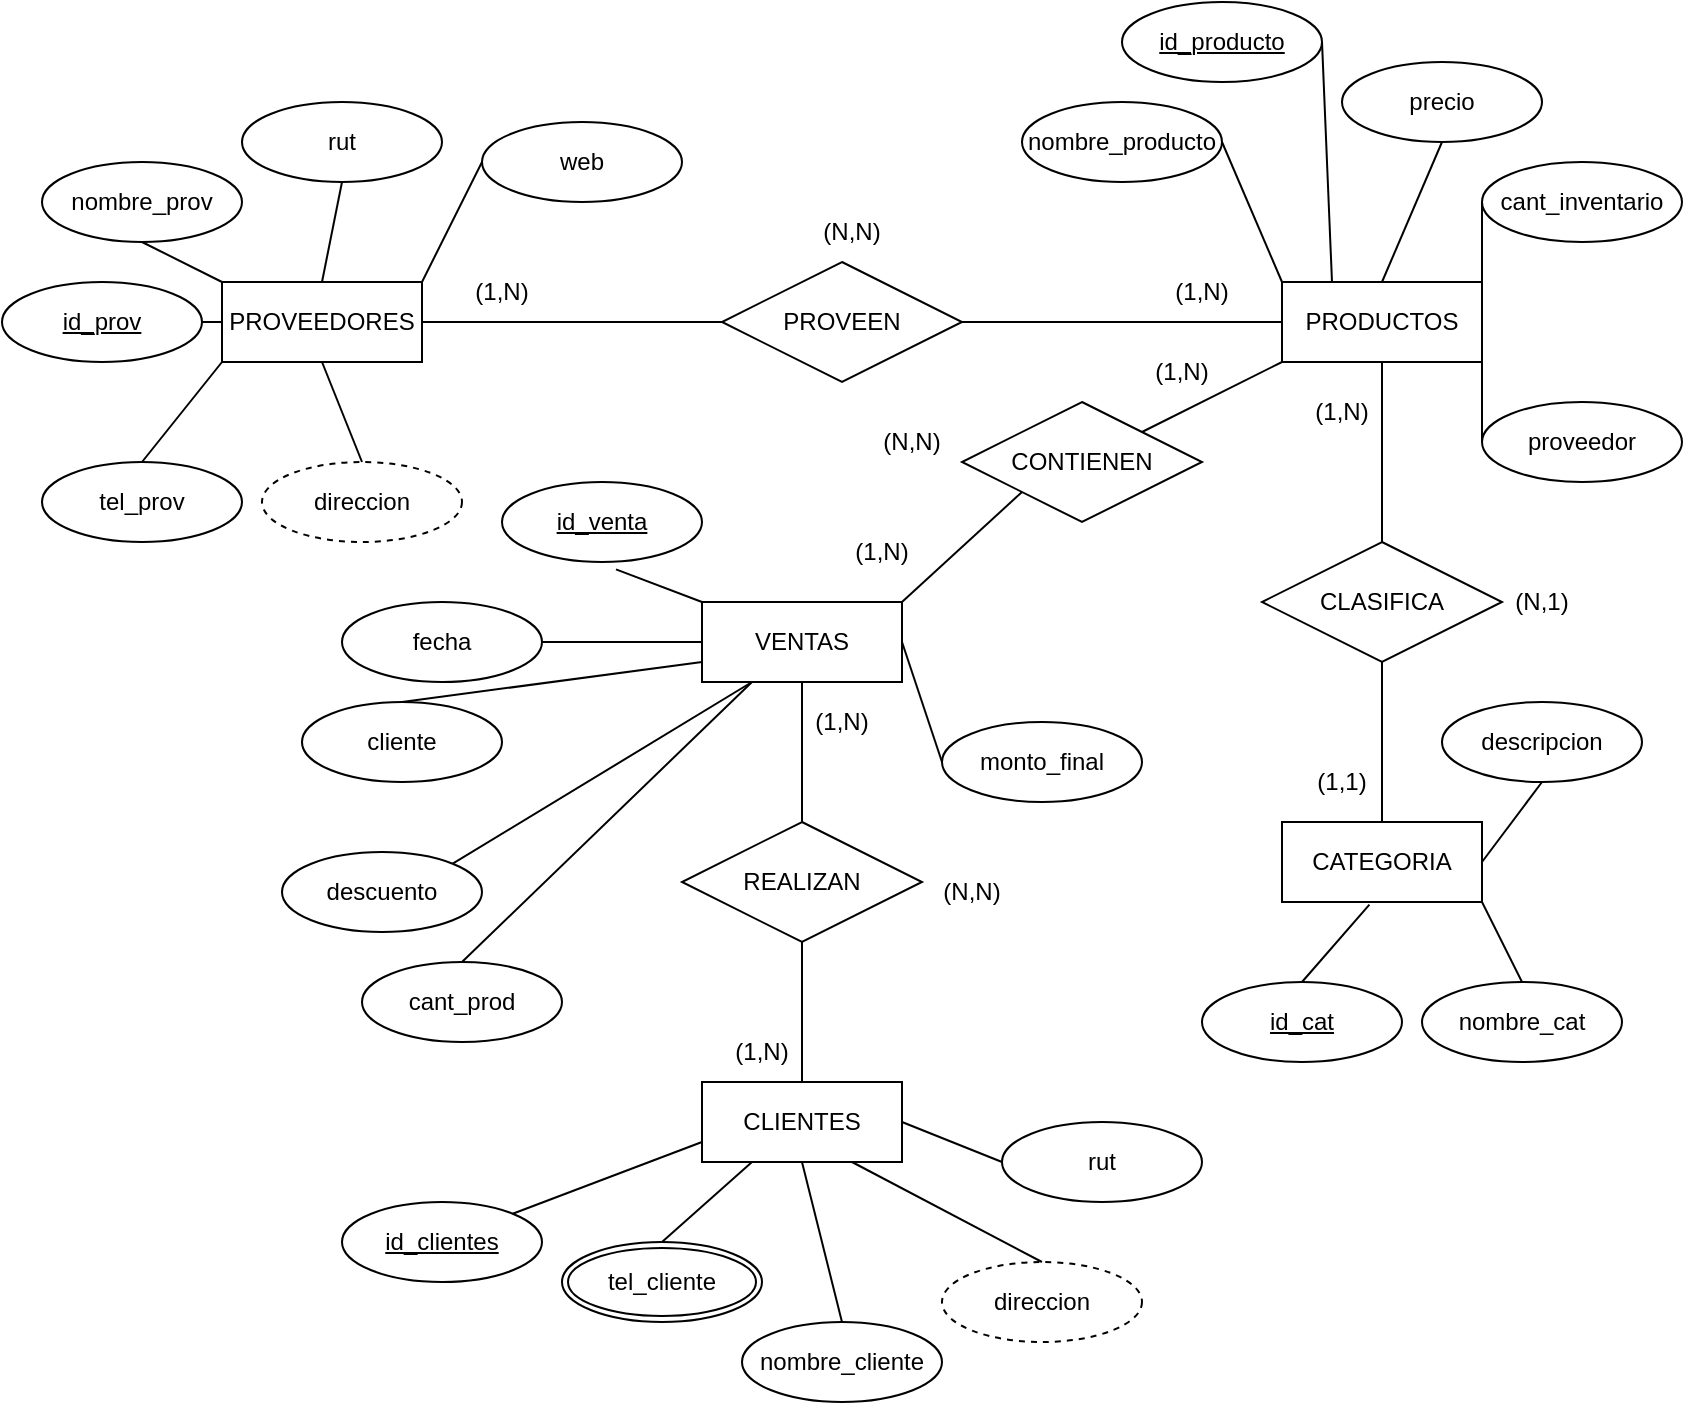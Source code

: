 <mxfile version="24.2.7" type="github">
  <diagram name="Página-1" id="73dXkLLCzqQTTENqm8xE">
    <mxGraphModel dx="1463" dy="652" grid="1" gridSize="10" guides="1" tooltips="1" connect="1" arrows="1" fold="1" page="1" pageScale="1" pageWidth="850" pageHeight="1100" math="0" shadow="0">
      <root>
        <mxCell id="0" />
        <mxCell id="1" parent="0" />
        <mxCell id="n6S3gs2xOK32fEynEW2d-1" value="PROVEEDORES" style="whiteSpace=wrap;html=1;align=center;" vertex="1" parent="1">
          <mxGeometry x="110" y="210" width="100" height="40" as="geometry" />
        </mxCell>
        <mxCell id="n6S3gs2xOK32fEynEW2d-2" value="CLIENTES" style="whiteSpace=wrap;html=1;align=center;" vertex="1" parent="1">
          <mxGeometry x="350" y="610" width="100" height="40" as="geometry" />
        </mxCell>
        <mxCell id="n6S3gs2xOK32fEynEW2d-3" value="PRODUCTOS" style="whiteSpace=wrap;html=1;align=center;" vertex="1" parent="1">
          <mxGeometry x="640" y="210" width="100" height="40" as="geometry" />
        </mxCell>
        <mxCell id="n6S3gs2xOK32fEynEW2d-4" value="VENTAS" style="whiteSpace=wrap;html=1;align=center;" vertex="1" parent="1">
          <mxGeometry x="350" y="370" width="100" height="40" as="geometry" />
        </mxCell>
        <mxCell id="n6S3gs2xOK32fEynEW2d-5" value="id_producto" style="ellipse;whiteSpace=wrap;html=1;align=center;fontStyle=4;" vertex="1" parent="1">
          <mxGeometry x="560" y="70" width="100" height="40" as="geometry" />
        </mxCell>
        <mxCell id="n6S3gs2xOK32fEynEW2d-6" value="nombre_prov" style="ellipse;whiteSpace=wrap;html=1;align=center;" vertex="1" parent="1">
          <mxGeometry x="20" y="150" width="100" height="40" as="geometry" />
        </mxCell>
        <mxCell id="n6S3gs2xOK32fEynEW2d-7" value="rut" style="ellipse;whiteSpace=wrap;html=1;align=center;" vertex="1" parent="1">
          <mxGeometry x="120" y="120" width="100" height="40" as="geometry" />
        </mxCell>
        <mxCell id="n6S3gs2xOK32fEynEW2d-8" value="id_prov" style="ellipse;whiteSpace=wrap;html=1;align=center;fontStyle=4;" vertex="1" parent="1">
          <mxGeometry y="210" width="100" height="40" as="geometry" />
        </mxCell>
        <mxCell id="n6S3gs2xOK32fEynEW2d-9" value="nombre_producto" style="ellipse;whiteSpace=wrap;html=1;align=center;" vertex="1" parent="1">
          <mxGeometry x="510" y="120" width="100" height="40" as="geometry" />
        </mxCell>
        <mxCell id="n6S3gs2xOK32fEynEW2d-10" value="precio" style="ellipse;whiteSpace=wrap;html=1;align=center;" vertex="1" parent="1">
          <mxGeometry x="670" y="100" width="100" height="40" as="geometry" />
        </mxCell>
        <mxCell id="n6S3gs2xOK32fEynEW2d-11" value="cant_inventario" style="ellipse;whiteSpace=wrap;html=1;align=center;" vertex="1" parent="1">
          <mxGeometry x="740" y="150" width="100" height="40" as="geometry" />
        </mxCell>
        <mxCell id="n6S3gs2xOK32fEynEW2d-12" value="proveedor" style="ellipse;whiteSpace=wrap;html=1;align=center;" vertex="1" parent="1">
          <mxGeometry x="740" y="270" width="100" height="40" as="geometry" />
        </mxCell>
        <mxCell id="n6S3gs2xOK32fEynEW2d-13" value="CATEGORIA" style="whiteSpace=wrap;html=1;align=center;" vertex="1" parent="1">
          <mxGeometry x="640" y="480" width="100" height="40" as="geometry" />
        </mxCell>
        <mxCell id="n6S3gs2xOK32fEynEW2d-14" value="id_cat" style="ellipse;whiteSpace=wrap;html=1;align=center;fontStyle=4;" vertex="1" parent="1">
          <mxGeometry x="600" y="560" width="100" height="40" as="geometry" />
        </mxCell>
        <mxCell id="n6S3gs2xOK32fEynEW2d-15" value="" style="endArrow=none;html=1;rounded=0;exitX=0.5;exitY=0;exitDx=0;exitDy=0;entryX=0.437;entryY=1.033;entryDx=0;entryDy=0;entryPerimeter=0;" edge="1" parent="1" source="n6S3gs2xOK32fEynEW2d-14" target="n6S3gs2xOK32fEynEW2d-13">
          <mxGeometry relative="1" as="geometry">
            <mxPoint x="270" y="420" as="sourcePoint" />
            <mxPoint x="630" y="520" as="targetPoint" />
            <Array as="points" />
          </mxGeometry>
        </mxCell>
        <mxCell id="n6S3gs2xOK32fEynEW2d-16" value="" style="endArrow=none;html=1;rounded=0;exitX=1;exitY=0.5;exitDx=0;exitDy=0;entryX=0;entryY=0.5;entryDx=0;entryDy=0;" edge="1" parent="1" source="n6S3gs2xOK32fEynEW2d-8" target="n6S3gs2xOK32fEynEW2d-1">
          <mxGeometry relative="1" as="geometry">
            <mxPoint x="70" y="300" as="sourcePoint" />
            <mxPoint x="110" y="250" as="targetPoint" />
          </mxGeometry>
        </mxCell>
        <mxCell id="n6S3gs2xOK32fEynEW2d-18" value="" style="endArrow=none;html=1;rounded=0;exitX=1;exitY=0.5;exitDx=0;exitDy=0;entryX=0.25;entryY=0;entryDx=0;entryDy=0;" edge="1" parent="1" source="n6S3gs2xOK32fEynEW2d-5" target="n6S3gs2xOK32fEynEW2d-3">
          <mxGeometry relative="1" as="geometry">
            <mxPoint x="340" y="170" as="sourcePoint" />
            <mxPoint x="500" y="170" as="targetPoint" />
          </mxGeometry>
        </mxCell>
        <mxCell id="n6S3gs2xOK32fEynEW2d-19" value="nombre_cat" style="ellipse;whiteSpace=wrap;html=1;align=center;" vertex="1" parent="1">
          <mxGeometry x="710" y="560" width="100" height="40" as="geometry" />
        </mxCell>
        <mxCell id="n6S3gs2xOK32fEynEW2d-20" value="descripcion" style="ellipse;whiteSpace=wrap;html=1;align=center;" vertex="1" parent="1">
          <mxGeometry x="720" y="420" width="100" height="40" as="geometry" />
        </mxCell>
        <mxCell id="n6S3gs2xOK32fEynEW2d-21" value="" style="endArrow=none;html=1;rounded=0;exitX=1;exitY=0.5;exitDx=0;exitDy=0;entryX=0.5;entryY=1;entryDx=0;entryDy=0;" edge="1" parent="1" source="n6S3gs2xOK32fEynEW2d-13" target="n6S3gs2xOK32fEynEW2d-20">
          <mxGeometry relative="1" as="geometry">
            <mxPoint x="260" y="420" as="sourcePoint" />
            <mxPoint x="420" y="420" as="targetPoint" />
          </mxGeometry>
        </mxCell>
        <mxCell id="n6S3gs2xOK32fEynEW2d-22" value="" style="endArrow=none;html=1;rounded=0;exitX=1;exitY=1;exitDx=0;exitDy=0;entryX=0.5;entryY=0;entryDx=0;entryDy=0;" edge="1" parent="1" source="n6S3gs2xOK32fEynEW2d-13" target="n6S3gs2xOK32fEynEW2d-19">
          <mxGeometry relative="1" as="geometry">
            <mxPoint x="420" y="520" as="sourcePoint" />
            <mxPoint x="580" y="520" as="targetPoint" />
          </mxGeometry>
        </mxCell>
        <mxCell id="n6S3gs2xOK32fEynEW2d-23" value="fecha" style="ellipse;whiteSpace=wrap;html=1;align=center;" vertex="1" parent="1">
          <mxGeometry x="170" y="370" width="100" height="40" as="geometry" />
        </mxCell>
        <mxCell id="n6S3gs2xOK32fEynEW2d-24" value="id_venta" style="ellipse;whiteSpace=wrap;html=1;align=center;fontStyle=4;" vertex="1" parent="1">
          <mxGeometry x="250" y="310" width="100" height="40" as="geometry" />
        </mxCell>
        <mxCell id="n6S3gs2xOK32fEynEW2d-25" value="" style="endArrow=none;html=1;rounded=0;exitX=0.57;exitY=1.092;exitDx=0;exitDy=0;exitPerimeter=0;entryX=0;entryY=0;entryDx=0;entryDy=0;" edge="1" parent="1" source="n6S3gs2xOK32fEynEW2d-24" target="n6S3gs2xOK32fEynEW2d-4">
          <mxGeometry relative="1" as="geometry">
            <mxPoint x="140" y="490" as="sourcePoint" />
            <mxPoint x="300" y="490" as="targetPoint" />
          </mxGeometry>
        </mxCell>
        <mxCell id="n6S3gs2xOK32fEynEW2d-26" value="" style="endArrow=none;html=1;rounded=0;exitX=1;exitY=0.5;exitDx=0;exitDy=0;entryX=0;entryY=0.5;entryDx=0;entryDy=0;" edge="1" parent="1" source="n6S3gs2xOK32fEynEW2d-23" target="n6S3gs2xOK32fEynEW2d-4">
          <mxGeometry relative="1" as="geometry">
            <mxPoint x="120" y="580" as="sourcePoint" />
            <mxPoint x="280" y="580" as="targetPoint" />
          </mxGeometry>
        </mxCell>
        <mxCell id="n6S3gs2xOK32fEynEW2d-27" value="cliente" style="ellipse;whiteSpace=wrap;html=1;align=center;" vertex="1" parent="1">
          <mxGeometry x="150" y="420" width="100" height="40" as="geometry" />
        </mxCell>
        <mxCell id="n6S3gs2xOK32fEynEW2d-28" value="descuento" style="ellipse;whiteSpace=wrap;html=1;align=center;" vertex="1" parent="1">
          <mxGeometry x="140" y="495" width="100" height="40" as="geometry" />
        </mxCell>
        <mxCell id="n6S3gs2xOK32fEynEW2d-29" value="monto_final" style="ellipse;whiteSpace=wrap;html=1;align=center;" vertex="1" parent="1">
          <mxGeometry x="470" y="430" width="100" height="40" as="geometry" />
        </mxCell>
        <mxCell id="n6S3gs2xOK32fEynEW2d-30" value="" style="endArrow=none;html=1;rounded=0;exitX=0.5;exitY=1;exitDx=0;exitDy=0;entryX=0;entryY=0;entryDx=0;entryDy=0;" edge="1" parent="1" source="n6S3gs2xOK32fEynEW2d-6" target="n6S3gs2xOK32fEynEW2d-1">
          <mxGeometry relative="1" as="geometry">
            <mxPoint x="110" y="300" as="sourcePoint" />
            <mxPoint x="270" y="300" as="targetPoint" />
          </mxGeometry>
        </mxCell>
        <mxCell id="n6S3gs2xOK32fEynEW2d-31" value="" style="endArrow=none;html=1;rounded=0;exitX=0.5;exitY=1;exitDx=0;exitDy=0;entryX=0.5;entryY=0;entryDx=0;entryDy=0;" edge="1" parent="1" source="n6S3gs2xOK32fEynEW2d-7" target="n6S3gs2xOK32fEynEW2d-1">
          <mxGeometry relative="1" as="geometry">
            <mxPoint x="110" y="300" as="sourcePoint" />
            <mxPoint x="270" y="300" as="targetPoint" />
          </mxGeometry>
        </mxCell>
        <mxCell id="n6S3gs2xOK32fEynEW2d-32" value="" style="endArrow=none;html=1;rounded=0;exitX=1;exitY=0.5;exitDx=0;exitDy=0;entryX=0;entryY=0;entryDx=0;entryDy=0;" edge="1" parent="1" source="n6S3gs2xOK32fEynEW2d-9" target="n6S3gs2xOK32fEynEW2d-3">
          <mxGeometry relative="1" as="geometry">
            <mxPoint x="360" y="160" as="sourcePoint" />
            <mxPoint x="520" y="160" as="targetPoint" />
          </mxGeometry>
        </mxCell>
        <mxCell id="n6S3gs2xOK32fEynEW2d-33" value="" style="endArrow=none;html=1;rounded=0;exitX=0.5;exitY=0;exitDx=0;exitDy=0;entryX=0.5;entryY=1;entryDx=0;entryDy=0;" edge="1" parent="1" source="n6S3gs2xOK32fEynEW2d-3" target="n6S3gs2xOK32fEynEW2d-10">
          <mxGeometry relative="1" as="geometry">
            <mxPoint x="350" y="220" as="sourcePoint" />
            <mxPoint x="510" y="220" as="targetPoint" />
          </mxGeometry>
        </mxCell>
        <mxCell id="n6S3gs2xOK32fEynEW2d-34" value="" style="endArrow=none;html=1;rounded=0;exitX=1;exitY=0;exitDx=0;exitDy=0;entryX=0;entryY=0.5;entryDx=0;entryDy=0;" edge="1" parent="1" source="n6S3gs2xOK32fEynEW2d-3" target="n6S3gs2xOK32fEynEW2d-11">
          <mxGeometry relative="1" as="geometry">
            <mxPoint x="390" y="200" as="sourcePoint" />
            <mxPoint x="550" y="200" as="targetPoint" />
          </mxGeometry>
        </mxCell>
        <mxCell id="n6S3gs2xOK32fEynEW2d-35" value="" style="endArrow=none;html=1;rounded=0;exitX=1;exitY=1;exitDx=0;exitDy=0;entryX=0;entryY=0.5;entryDx=0;entryDy=0;" edge="1" parent="1" source="n6S3gs2xOK32fEynEW2d-3" target="n6S3gs2xOK32fEynEW2d-12">
          <mxGeometry relative="1" as="geometry">
            <mxPoint x="360" y="250" as="sourcePoint" />
            <mxPoint x="520" y="250" as="targetPoint" />
          </mxGeometry>
        </mxCell>
        <mxCell id="n6S3gs2xOK32fEynEW2d-36" value="tel_prov" style="ellipse;whiteSpace=wrap;html=1;align=center;" vertex="1" parent="1">
          <mxGeometry x="20" y="300" width="100" height="40" as="geometry" />
        </mxCell>
        <mxCell id="n6S3gs2xOK32fEynEW2d-37" value="" style="endArrow=none;html=1;rounded=0;exitX=0;exitY=1;exitDx=0;exitDy=0;entryX=0.5;entryY=0;entryDx=0;entryDy=0;" edge="1" parent="1" source="n6S3gs2xOK32fEynEW2d-1" target="n6S3gs2xOK32fEynEW2d-36">
          <mxGeometry relative="1" as="geometry">
            <mxPoint x="70" y="390" as="sourcePoint" />
            <mxPoint x="230" y="390" as="targetPoint" />
          </mxGeometry>
        </mxCell>
        <mxCell id="n6S3gs2xOK32fEynEW2d-38" value="web" style="ellipse;whiteSpace=wrap;html=1;align=center;" vertex="1" parent="1">
          <mxGeometry x="240" y="130" width="100" height="40" as="geometry" />
        </mxCell>
        <mxCell id="n6S3gs2xOK32fEynEW2d-39" value="" style="endArrow=none;html=1;rounded=0;exitX=1;exitY=0;exitDx=0;exitDy=0;entryX=0;entryY=0.5;entryDx=0;entryDy=0;" edge="1" parent="1" source="n6S3gs2xOK32fEynEW2d-1" target="n6S3gs2xOK32fEynEW2d-38">
          <mxGeometry relative="1" as="geometry">
            <mxPoint x="150" y="380" as="sourcePoint" />
            <mxPoint x="310" y="380" as="targetPoint" />
          </mxGeometry>
        </mxCell>
        <mxCell id="n6S3gs2xOK32fEynEW2d-40" value="tel_cliente" style="ellipse;shape=doubleEllipse;margin=3;whiteSpace=wrap;html=1;align=center;" vertex="1" parent="1">
          <mxGeometry x="280" y="690" width="100" height="40" as="geometry" />
        </mxCell>
        <mxCell id="n6S3gs2xOK32fEynEW2d-41" value="" style="endArrow=none;html=1;rounded=0;exitX=0.25;exitY=1;exitDx=0;exitDy=0;entryX=0.5;entryY=0;entryDx=0;entryDy=0;" edge="1" parent="1" source="n6S3gs2xOK32fEynEW2d-2" target="n6S3gs2xOK32fEynEW2d-40">
          <mxGeometry relative="1" as="geometry">
            <mxPoint x="80" y="380" as="sourcePoint" />
            <mxPoint x="240" y="380" as="targetPoint" />
          </mxGeometry>
        </mxCell>
        <mxCell id="n6S3gs2xOK32fEynEW2d-42" value="" style="endArrow=none;html=1;rounded=0;entryX=0.25;entryY=1;entryDx=0;entryDy=0;exitX=1;exitY=0;exitDx=0;exitDy=0;" edge="1" parent="1" source="n6S3gs2xOK32fEynEW2d-28" target="n6S3gs2xOK32fEynEW2d-4">
          <mxGeometry relative="1" as="geometry">
            <mxPoint x="40" y="570" as="sourcePoint" />
            <mxPoint x="200" y="570" as="targetPoint" />
          </mxGeometry>
        </mxCell>
        <mxCell id="n6S3gs2xOK32fEynEW2d-43" value="" style="endArrow=none;html=1;rounded=0;entryX=0;entryY=0.75;entryDx=0;entryDy=0;exitX=0.5;exitY=0;exitDx=0;exitDy=0;" edge="1" parent="1" source="n6S3gs2xOK32fEynEW2d-27" target="n6S3gs2xOK32fEynEW2d-4">
          <mxGeometry relative="1" as="geometry">
            <mxPoint x="10" y="570" as="sourcePoint" />
            <mxPoint x="170" y="570" as="targetPoint" />
            <Array as="points" />
          </mxGeometry>
        </mxCell>
        <mxCell id="n6S3gs2xOK32fEynEW2d-44" value="" style="endArrow=none;html=1;rounded=0;entryX=0;entryY=0.5;entryDx=0;entryDy=0;exitX=1;exitY=0.5;exitDx=0;exitDy=0;" edge="1" parent="1" source="n6S3gs2xOK32fEynEW2d-4" target="n6S3gs2xOK32fEynEW2d-29">
          <mxGeometry relative="1" as="geometry">
            <mxPoint x="220" y="320" as="sourcePoint" />
            <mxPoint x="380" y="310" as="targetPoint" />
          </mxGeometry>
        </mxCell>
        <mxCell id="n6S3gs2xOK32fEynEW2d-45" value="direccion" style="ellipse;whiteSpace=wrap;html=1;align=center;dashed=1;" vertex="1" parent="1">
          <mxGeometry x="130" y="300" width="100" height="40" as="geometry" />
        </mxCell>
        <mxCell id="n6S3gs2xOK32fEynEW2d-46" value="" style="endArrow=none;html=1;rounded=0;exitX=0.5;exitY=1;exitDx=0;exitDy=0;entryX=0.5;entryY=0;entryDx=0;entryDy=0;" edge="1" parent="1" source="n6S3gs2xOK32fEynEW2d-1" target="n6S3gs2xOK32fEynEW2d-45">
          <mxGeometry relative="1" as="geometry">
            <mxPoint x="70" y="400" as="sourcePoint" />
            <mxPoint x="230" y="400" as="targetPoint" />
          </mxGeometry>
        </mxCell>
        <mxCell id="n6S3gs2xOK32fEynEW2d-47" value="rut" style="ellipse;whiteSpace=wrap;html=1;align=center;" vertex="1" parent="1">
          <mxGeometry x="500" y="630" width="100" height="40" as="geometry" />
        </mxCell>
        <mxCell id="n6S3gs2xOK32fEynEW2d-48" value="" style="endArrow=none;html=1;rounded=0;exitX=0;exitY=0.5;exitDx=0;exitDy=0;entryX=1;entryY=0.5;entryDx=0;entryDy=0;" edge="1" parent="1" source="n6S3gs2xOK32fEynEW2d-47" target="n6S3gs2xOK32fEynEW2d-2">
          <mxGeometry relative="1" as="geometry">
            <mxPoint x="500" y="500" as="sourcePoint" />
            <mxPoint x="660" y="500" as="targetPoint" />
          </mxGeometry>
        </mxCell>
        <mxCell id="n6S3gs2xOK32fEynEW2d-50" value="nombre_cliente" style="ellipse;whiteSpace=wrap;html=1;align=center;" vertex="1" parent="1">
          <mxGeometry x="370" y="730" width="100" height="40" as="geometry" />
        </mxCell>
        <mxCell id="n6S3gs2xOK32fEynEW2d-51" value="" style="endArrow=none;html=1;rounded=0;exitX=0.5;exitY=1;exitDx=0;exitDy=0;entryX=0.5;entryY=0;entryDx=0;entryDy=0;" edge="1" parent="1" source="n6S3gs2xOK32fEynEW2d-2" target="n6S3gs2xOK32fEynEW2d-50">
          <mxGeometry relative="1" as="geometry">
            <mxPoint x="180" y="420" as="sourcePoint" />
            <mxPoint x="340" y="420" as="targetPoint" />
          </mxGeometry>
        </mxCell>
        <mxCell id="n6S3gs2xOK32fEynEW2d-52" value="direccion" style="ellipse;whiteSpace=wrap;html=1;align=center;dashed=1;" vertex="1" parent="1">
          <mxGeometry x="470" y="700" width="100" height="40" as="geometry" />
        </mxCell>
        <mxCell id="n6S3gs2xOK32fEynEW2d-53" value="" style="endArrow=none;html=1;rounded=0;exitX=0.75;exitY=1;exitDx=0;exitDy=0;entryX=0.5;entryY=0;entryDx=0;entryDy=0;" edge="1" parent="1" source="n6S3gs2xOK32fEynEW2d-2" target="n6S3gs2xOK32fEynEW2d-52">
          <mxGeometry relative="1" as="geometry">
            <mxPoint x="280" y="460" as="sourcePoint" />
            <mxPoint x="440" y="460" as="targetPoint" />
          </mxGeometry>
        </mxCell>
        <mxCell id="n6S3gs2xOK32fEynEW2d-54" value="CLASIFICA" style="shape=rhombus;perimeter=rhombusPerimeter;whiteSpace=wrap;html=1;align=center;" vertex="1" parent="1">
          <mxGeometry x="630" y="340" width="120" height="60" as="geometry" />
        </mxCell>
        <mxCell id="n6S3gs2xOK32fEynEW2d-55" value="" style="endArrow=none;html=1;rounded=0;entryX=0.5;entryY=1;entryDx=0;entryDy=0;exitX=0.5;exitY=0;exitDx=0;exitDy=0;" edge="1" parent="1" source="n6S3gs2xOK32fEynEW2d-54" target="n6S3gs2xOK32fEynEW2d-3">
          <mxGeometry relative="1" as="geometry">
            <mxPoint x="530" y="290" as="sourcePoint" />
            <mxPoint x="690" y="290" as="targetPoint" />
          </mxGeometry>
        </mxCell>
        <mxCell id="n6S3gs2xOK32fEynEW2d-56" value="" style="endArrow=none;html=1;rounded=0;entryX=0.5;entryY=1;entryDx=0;entryDy=0;exitX=0.5;exitY=0;exitDx=0;exitDy=0;" edge="1" parent="1" source="n6S3gs2xOK32fEynEW2d-13" target="n6S3gs2xOK32fEynEW2d-54">
          <mxGeometry relative="1" as="geometry">
            <mxPoint x="520" y="430" as="sourcePoint" />
            <mxPoint x="680" y="430" as="targetPoint" />
          </mxGeometry>
        </mxCell>
        <mxCell id="n6S3gs2xOK32fEynEW2d-58" value="PROVEEN" style="shape=rhombus;perimeter=rhombusPerimeter;whiteSpace=wrap;html=1;align=center;" vertex="1" parent="1">
          <mxGeometry x="360" y="200" width="120" height="60" as="geometry" />
        </mxCell>
        <mxCell id="n6S3gs2xOK32fEynEW2d-59" value="" style="endArrow=none;html=1;rounded=0;exitX=1;exitY=0.5;exitDx=0;exitDy=0;entryX=0;entryY=0.5;entryDx=0;entryDy=0;" edge="1" parent="1" source="n6S3gs2xOK32fEynEW2d-1" target="n6S3gs2xOK32fEynEW2d-58">
          <mxGeometry relative="1" as="geometry">
            <mxPoint x="220" y="250" as="sourcePoint" />
            <mxPoint x="380" y="250" as="targetPoint" />
          </mxGeometry>
        </mxCell>
        <mxCell id="n6S3gs2xOK32fEynEW2d-60" value="" style="endArrow=none;html=1;rounded=0;exitX=1;exitY=0.5;exitDx=0;exitDy=0;entryX=0;entryY=0.5;entryDx=0;entryDy=0;" edge="1" parent="1" source="n6S3gs2xOK32fEynEW2d-58" target="n6S3gs2xOK32fEynEW2d-3">
          <mxGeometry relative="1" as="geometry">
            <mxPoint x="470" y="280" as="sourcePoint" />
            <mxPoint x="630" y="280" as="targetPoint" />
          </mxGeometry>
        </mxCell>
        <mxCell id="n6S3gs2xOK32fEynEW2d-61" value="CONTIENEN" style="shape=rhombus;perimeter=rhombusPerimeter;whiteSpace=wrap;html=1;align=center;" vertex="1" parent="1">
          <mxGeometry x="480" y="270" width="120" height="60" as="geometry" />
        </mxCell>
        <mxCell id="n6S3gs2xOK32fEynEW2d-62" value="" style="endArrow=none;html=1;rounded=0;exitX=1;exitY=0;exitDx=0;exitDy=0;entryX=0;entryY=1;entryDx=0;entryDy=0;" edge="1" parent="1" source="n6S3gs2xOK32fEynEW2d-4" target="n6S3gs2xOK32fEynEW2d-61">
          <mxGeometry relative="1" as="geometry">
            <mxPoint x="460" y="370" as="sourcePoint" />
            <mxPoint x="620" y="370" as="targetPoint" />
          </mxGeometry>
        </mxCell>
        <mxCell id="n6S3gs2xOK32fEynEW2d-63" value="" style="endArrow=none;html=1;rounded=0;exitX=0;exitY=1;exitDx=0;exitDy=0;entryX=1;entryY=0;entryDx=0;entryDy=0;" edge="1" parent="1" source="n6S3gs2xOK32fEynEW2d-3" target="n6S3gs2xOK32fEynEW2d-61">
          <mxGeometry relative="1" as="geometry">
            <mxPoint x="650" y="310" as="sourcePoint" />
            <mxPoint x="810" y="310" as="targetPoint" />
          </mxGeometry>
        </mxCell>
        <mxCell id="n6S3gs2xOK32fEynEW2d-64" value="id_clientes" style="ellipse;whiteSpace=wrap;html=1;align=center;fontStyle=4;" vertex="1" parent="1">
          <mxGeometry x="170" y="670" width="100" height="40" as="geometry" />
        </mxCell>
        <mxCell id="n6S3gs2xOK32fEynEW2d-65" value="" style="endArrow=none;html=1;rounded=0;exitX=0.5;exitY=1;exitDx=0;exitDy=0;entryX=0.5;entryY=0;entryDx=0;entryDy=0;" edge="1" parent="1" source="n6S3gs2xOK32fEynEW2d-4" target="n6S3gs2xOK32fEynEW2d-67">
          <mxGeometry relative="1" as="geometry">
            <mxPoint x="660" y="510" as="sourcePoint" />
            <mxPoint x="820" y="510" as="targetPoint" />
          </mxGeometry>
        </mxCell>
        <mxCell id="n6S3gs2xOK32fEynEW2d-66" value="" style="endArrow=none;html=1;rounded=0;exitX=1;exitY=0;exitDx=0;exitDy=0;entryX=0;entryY=0.75;entryDx=0;entryDy=0;" edge="1" parent="1" source="n6S3gs2xOK32fEynEW2d-64" target="n6S3gs2xOK32fEynEW2d-2">
          <mxGeometry relative="1" as="geometry">
            <mxPoint x="240" y="650" as="sourcePoint" />
            <mxPoint x="400" y="650" as="targetPoint" />
          </mxGeometry>
        </mxCell>
        <mxCell id="n6S3gs2xOK32fEynEW2d-67" value="REALIZAN" style="shape=rhombus;perimeter=rhombusPerimeter;whiteSpace=wrap;html=1;align=center;" vertex="1" parent="1">
          <mxGeometry x="340" y="480" width="120" height="60" as="geometry" />
        </mxCell>
        <mxCell id="n6S3gs2xOK32fEynEW2d-68" value="" style="endArrow=none;html=1;rounded=0;entryX=0.5;entryY=0;entryDx=0;entryDy=0;exitX=0.5;exitY=1;exitDx=0;exitDy=0;" edge="1" parent="1" source="n6S3gs2xOK32fEynEW2d-67" target="n6S3gs2xOK32fEynEW2d-2">
          <mxGeometry relative="1" as="geometry">
            <mxPoint x="190" y="590" as="sourcePoint" />
            <mxPoint x="350" y="590" as="targetPoint" />
          </mxGeometry>
        </mxCell>
        <mxCell id="n6S3gs2xOK32fEynEW2d-69" value="(1,N)" style="text;strokeColor=none;align=center;fillColor=none;html=1;verticalAlign=middle;whiteSpace=wrap;rounded=0;" vertex="1" parent="1">
          <mxGeometry x="570" y="200" width="60" height="30" as="geometry" />
        </mxCell>
        <mxCell id="n6S3gs2xOK32fEynEW2d-70" value="(1,N)" style="text;strokeColor=none;align=center;fillColor=none;html=1;verticalAlign=middle;whiteSpace=wrap;rounded=0;" vertex="1" parent="1">
          <mxGeometry x="220" y="200" width="60" height="30" as="geometry" />
        </mxCell>
        <mxCell id="n6S3gs2xOK32fEynEW2d-71" value="(N,N)" style="text;strokeColor=none;align=center;fillColor=none;html=1;verticalAlign=middle;whiteSpace=wrap;rounded=0;" vertex="1" parent="1">
          <mxGeometry x="395" y="170" width="60" height="30" as="geometry" />
        </mxCell>
        <mxCell id="n6S3gs2xOK32fEynEW2d-72" value="(1,1)" style="text;strokeColor=none;align=center;fillColor=none;html=1;verticalAlign=middle;whiteSpace=wrap;rounded=0;" vertex="1" parent="1">
          <mxGeometry x="640" y="445" width="60" height="30" as="geometry" />
        </mxCell>
        <mxCell id="n6S3gs2xOK32fEynEW2d-73" value="(1,N)" style="text;strokeColor=none;align=center;fillColor=none;html=1;verticalAlign=middle;whiteSpace=wrap;rounded=0;" vertex="1" parent="1">
          <mxGeometry x="640" y="260" width="60" height="30" as="geometry" />
        </mxCell>
        <mxCell id="n6S3gs2xOK32fEynEW2d-74" value="(N,1)" style="text;strokeColor=none;align=center;fillColor=none;html=1;verticalAlign=middle;whiteSpace=wrap;rounded=0;" vertex="1" parent="1">
          <mxGeometry x="740" y="355" width="60" height="30" as="geometry" />
        </mxCell>
        <mxCell id="n6S3gs2xOK32fEynEW2d-75" value="(1,N)" style="text;strokeColor=none;align=center;fillColor=none;html=1;verticalAlign=middle;whiteSpace=wrap;rounded=0;" vertex="1" parent="1">
          <mxGeometry x="350" y="580" width="60" height="30" as="geometry" />
        </mxCell>
        <mxCell id="n6S3gs2xOK32fEynEW2d-76" value="(1,N)" style="text;strokeColor=none;align=center;fillColor=none;html=1;verticalAlign=middle;whiteSpace=wrap;rounded=0;" vertex="1" parent="1">
          <mxGeometry x="390" y="415" width="60" height="30" as="geometry" />
        </mxCell>
        <mxCell id="n6S3gs2xOK32fEynEW2d-77" value="(N,N)" style="text;strokeColor=none;align=center;fillColor=none;html=1;verticalAlign=middle;whiteSpace=wrap;rounded=0;" vertex="1" parent="1">
          <mxGeometry x="455" y="500" width="60" height="30" as="geometry" />
        </mxCell>
        <mxCell id="n6S3gs2xOK32fEynEW2d-78" value="(1,N)" style="text;strokeColor=none;align=center;fillColor=none;html=1;verticalAlign=middle;whiteSpace=wrap;rounded=0;" vertex="1" parent="1">
          <mxGeometry x="560" y="240" width="60" height="30" as="geometry" />
        </mxCell>
        <mxCell id="n6S3gs2xOK32fEynEW2d-79" value="(1,N)" style="text;strokeColor=none;align=center;fillColor=none;html=1;verticalAlign=middle;whiteSpace=wrap;rounded=0;" vertex="1" parent="1">
          <mxGeometry x="410" y="330" width="60" height="30" as="geometry" />
        </mxCell>
        <mxCell id="n6S3gs2xOK32fEynEW2d-80" value="(N,N)" style="text;strokeColor=none;align=center;fillColor=none;html=1;verticalAlign=middle;whiteSpace=wrap;rounded=0;" vertex="1" parent="1">
          <mxGeometry x="425" y="275" width="60" height="30" as="geometry" />
        </mxCell>
        <mxCell id="n6S3gs2xOK32fEynEW2d-81" value="cant_prod" style="ellipse;whiteSpace=wrap;html=1;align=center;" vertex="1" parent="1">
          <mxGeometry x="180" y="550" width="100" height="40" as="geometry" />
        </mxCell>
        <mxCell id="n6S3gs2xOK32fEynEW2d-82" value="" style="endArrow=none;html=1;rounded=0;entryX=0.25;entryY=1;entryDx=0;entryDy=0;exitX=0.5;exitY=0;exitDx=0;exitDy=0;" edge="1" parent="1" source="n6S3gs2xOK32fEynEW2d-81" target="n6S3gs2xOK32fEynEW2d-4">
          <mxGeometry relative="1" as="geometry">
            <mxPoint x="50" y="480" as="sourcePoint" />
            <mxPoint x="210" y="480" as="targetPoint" />
          </mxGeometry>
        </mxCell>
      </root>
    </mxGraphModel>
  </diagram>
</mxfile>
